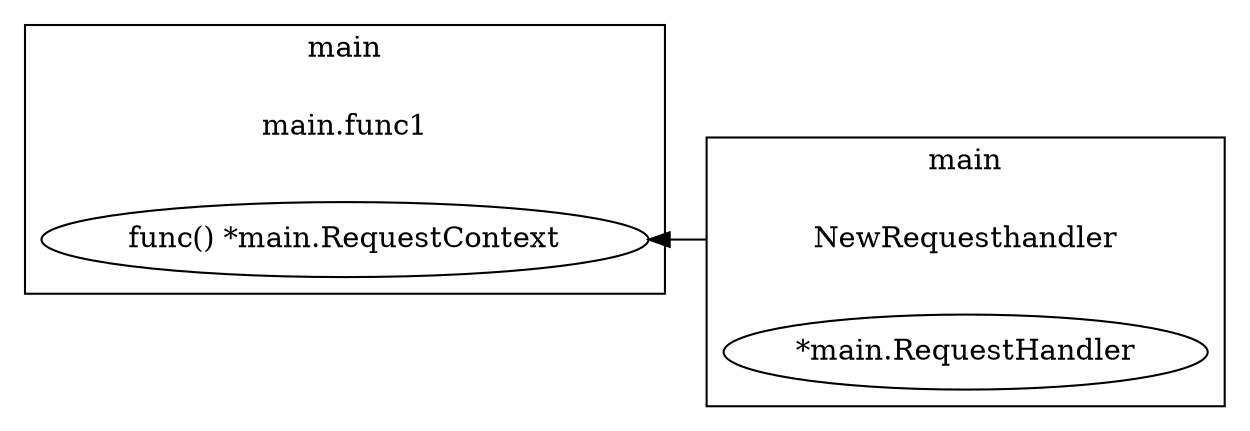 digraph {
	rankdir=RL;
	graph [compound=true];
	
		subgraph cluster_0 {
			label = "main";
			constructor_0 [shape=plaintext label="main.func1"];
			
			"func() *main.RequestContext" [label=<func() *main.RequestContext>];
			
		}
		
		
		subgraph cluster_1 {
			label = "main";
			constructor_1 [shape=plaintext label="NewRequesthandler"];
			
			"*main.RequestHandler" [label=<*main.RequestHandler>];
			
		}
		
			constructor_1 -> "func() *main.RequestContext" [ltail=cluster_1];
		
		
	
}